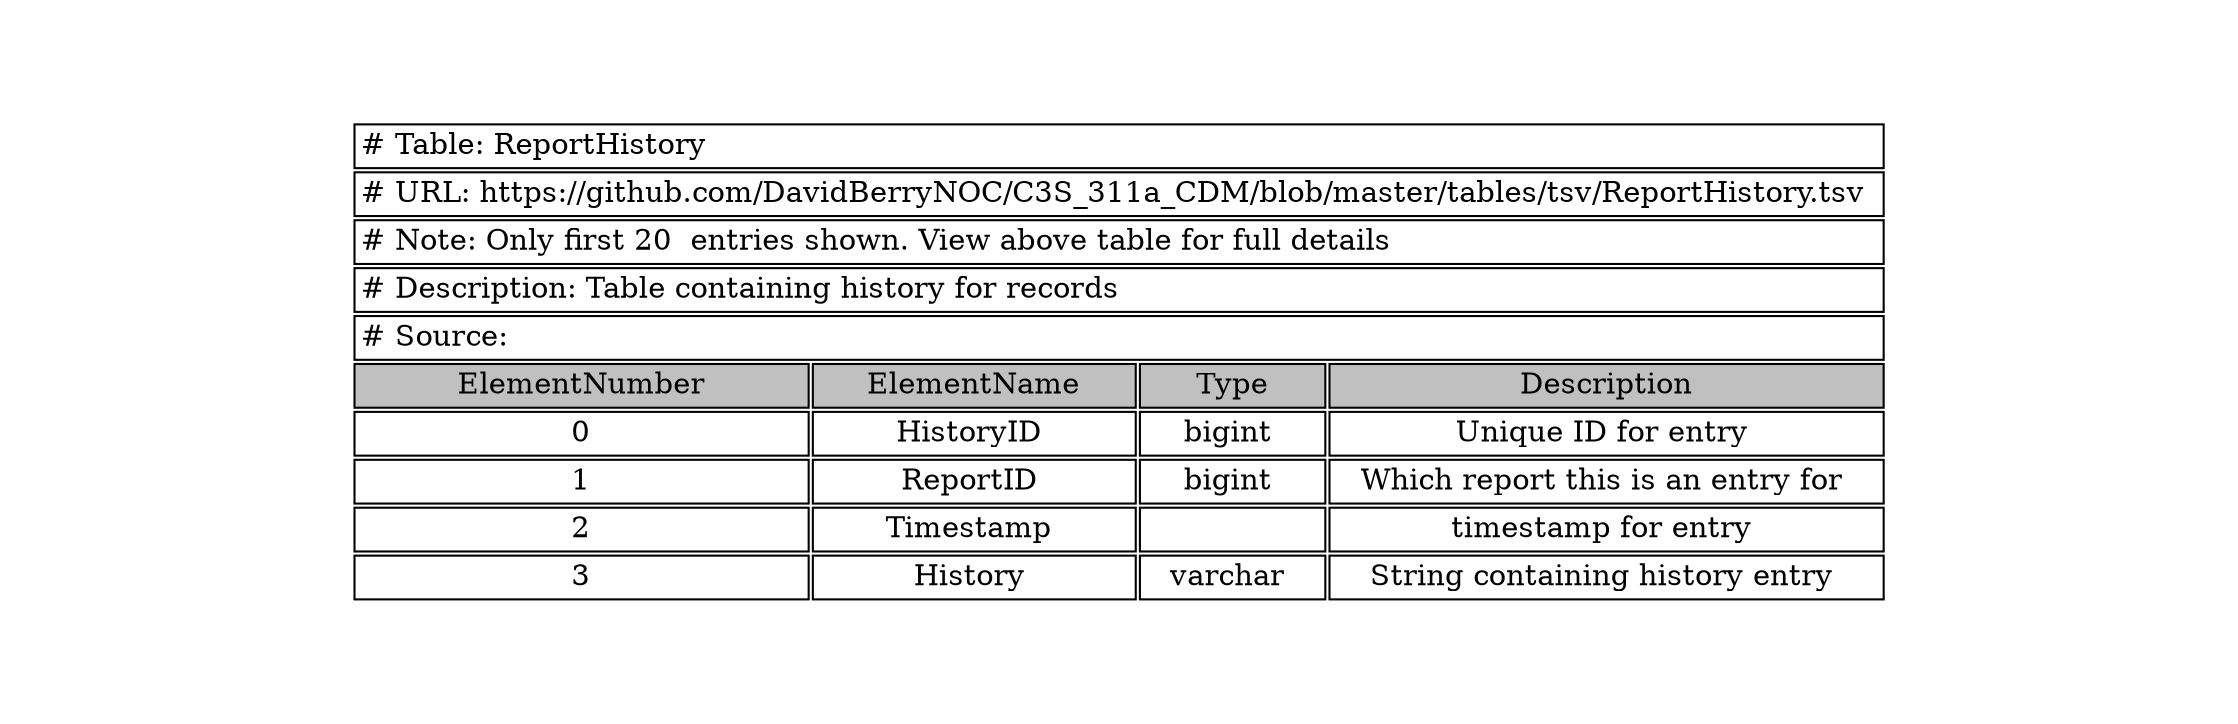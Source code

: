 digraph ReportHistory {
node [color=white]
ReportHistory [label=<<TABLE BORDER="0" CELLBORDER="1" CELLSPACING="2" COLOR="BLACK">
<TR><TD COLSPAN="4" ALIGN="left" PORT="head"># Table: ReportHistory</TD></TR>
<TR><TD COLSPAN="4" ALIGN="left"># URL: https://github.com/DavidBerryNOC/C3S_311a_CDM/blob/master/tables/tsv/ReportHistory.tsv</TD></TR>
<TR><TD COLSPAN="4" ALIGN="left"># Note: Only first 20  entries shown. View above table for full details</TD></TR>
<TR><TD ALIGN="left" COLSPAN="4"># Description: Table containing history for records</TD></TR>
<TR><TD ALIGN="left" COLSPAN="4"># Source:	</TD></TR>
<TR><TD BGCOLOR="GRAY">ElementNumber</TD><TD BGCOLOR="GRAY">ElementName</TD><TD BGCOLOR="GRAY">Type</TD><TD BGCOLOR="GRAY">Description</TD></TR>
<TR><TD>0</TD><TD>HistoryID </TD><TD>bigint </TD><TD>Unique ID for entry </TD></TR>
<TR><TD>1</TD><TD>ReportID </TD><TD>bigint </TD><TD>Which report this is an entry for </TD></TR>
<TR><TD>2</TD><TD>Timestamp </TD><TD></TD><TD>timestamp for entry </TD></TR>
<TR><TD>3</TD><TD>History </TD><TD>varchar </TD><TD>String containing history entry </TD></TR>
</TABLE>>];
}
